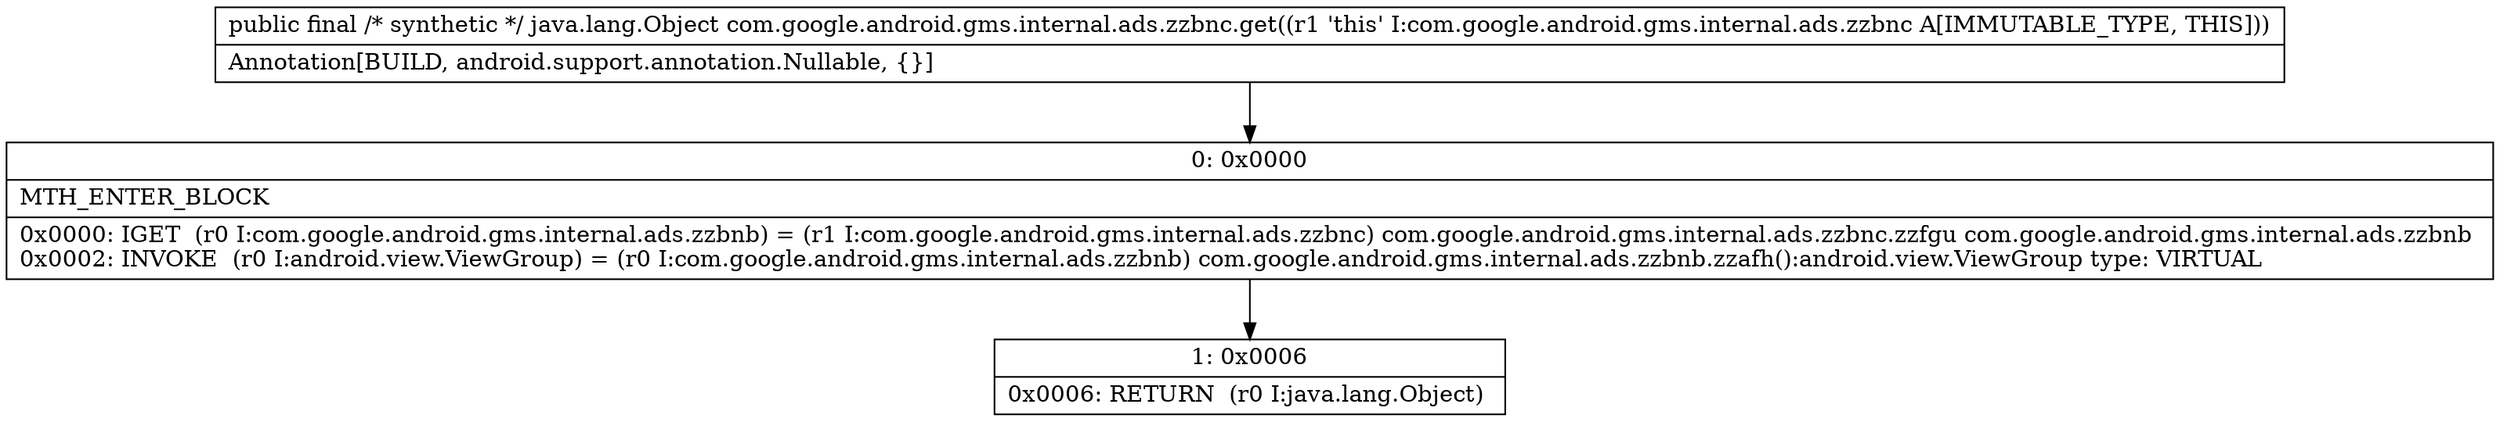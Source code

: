 digraph "CFG forcom.google.android.gms.internal.ads.zzbnc.get()Ljava\/lang\/Object;" {
Node_0 [shape=record,label="{0\:\ 0x0000|MTH_ENTER_BLOCK\l|0x0000: IGET  (r0 I:com.google.android.gms.internal.ads.zzbnb) = (r1 I:com.google.android.gms.internal.ads.zzbnc) com.google.android.gms.internal.ads.zzbnc.zzfgu com.google.android.gms.internal.ads.zzbnb \l0x0002: INVOKE  (r0 I:android.view.ViewGroup) = (r0 I:com.google.android.gms.internal.ads.zzbnb) com.google.android.gms.internal.ads.zzbnb.zzafh():android.view.ViewGroup type: VIRTUAL \l}"];
Node_1 [shape=record,label="{1\:\ 0x0006|0x0006: RETURN  (r0 I:java.lang.Object) \l}"];
MethodNode[shape=record,label="{public final \/* synthetic *\/ java.lang.Object com.google.android.gms.internal.ads.zzbnc.get((r1 'this' I:com.google.android.gms.internal.ads.zzbnc A[IMMUTABLE_TYPE, THIS]))  | Annotation[BUILD, android.support.annotation.Nullable, \{\}]\l}"];
MethodNode -> Node_0;
Node_0 -> Node_1;
}

